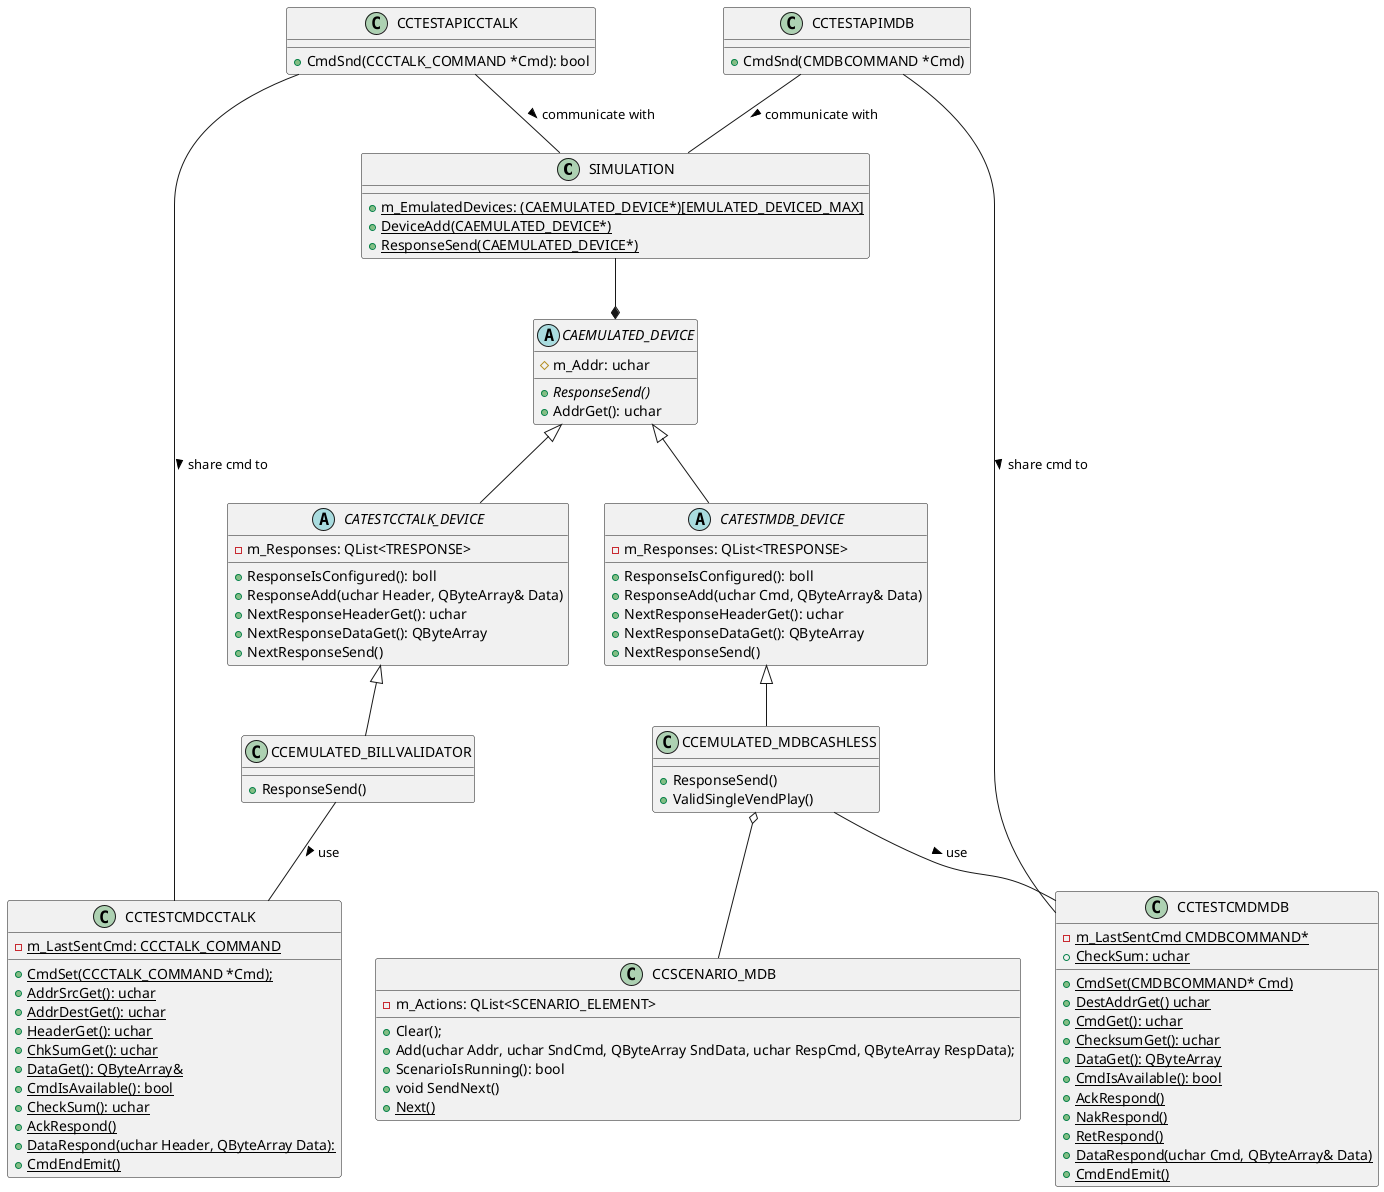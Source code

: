 @startuml

class SIMULATION {
  +{static} m_EmulatedDevices: (CAEMULATED_DEVICE*)[EMULATED_DEVICED_MAX]
  +{static} DeviceAdd(CAEMULATED_DEVICE*)
  +{static} ResponseSend(CAEMULATED_DEVICE*)
}

SIMULATION --* CAEMULATED_DEVICE

abstract class CAEMULATED_DEVICE {
  #m_Addr: uchar
  +{abstract} ResponseSend()
  +AddrGet(): uchar
}

CAEMULATED_DEVICE <|-- CATESTCCTALK_DEVICE
abstract class CATESTCCTALK_DEVICE {
  -m_Responses: QList<TRESPONSE>
  +ResponseIsConfigured(): boll
  +ResponseAdd(uchar Header, QByteArray& Data)
  +NextResponseHeaderGet(): uchar
  +NextResponseDataGet(): QByteArray
  +NextResponseSend()
}

CATESTCCTALK_DEVICE <|-- CCEMULATED_BILLVALIDATOR
class CCEMULATED_BILLVALIDATOR {
  +ResponseSend()
}

class CCTESTCMDCCTALK {
  -{static} m_LastSentCmd: CCCTALK_COMMAND
  +{static} CmdSet(CCCTALK_COMMAND *Cmd);
  +{static} AddrSrcGet(): uchar
  +{static} AddrDestGet(): uchar
  +{static} HeaderGet(): uchar
  +{static} ChkSumGet(): uchar
  +{static} DataGet(): QByteArray&
  +{static} CmdIsAvailable(): bool
  +{static} CheckSum(): uchar
  +{static} AckRespond()
  +{static} DataRespond(uchar Header, QByteArray Data):
  +{static} CmdEndEmit()
}
CCEMULATED_BILLVALIDATOR -- CCTESTCMDCCTALK : use >
CCTESTAPICCTALK -- CCTESTCMDCCTALK : share cmd to >
CCTESTAPICCTALK -- SIMULATION : communicate with >

class CCTESTAPICCTALK {
  +CmdSnd(CCCTALK_COMMAND *Cmd): bool
}

abstract class CATESTMDB_DEVICE {
  -m_Responses: QList<TRESPONSE>
  +ResponseIsConfigured(): boll
  +ResponseAdd(uchar Cmd, QByteArray& Data)
  +NextResponseHeaderGet(): uchar
  +NextResponseDataGet(): QByteArray
  +NextResponseSend()
}

CAEMULATED_DEVICE <|-- CATESTMDB_DEVICE
CATESTMDB_DEVICE <|-- CCEMULATED_MDBCASHLESS
CCEMULATED_MDBCASHLESS o-- CCSCENARIO_MDB

class CCEMULATED_MDBCASHLESS {
  +ResponseSend()
  +ValidSingleVendPlay()
}

CCEMULATED_MDBCASHLESS -- CCTESTCMDMDB : use >
CCTESTAPIMDB -- CCTESTCMDMDB : share cmd to >
CCTESTAPIMDB -- SIMULATION : communicate with >

class CCTESTCMDMDB {
  -{static} m_LastSentCmd CMDBCOMMAND*
  +{static} CmdSet(CMDBCOMMAND* Cmd)
  +{static} DestAddrGet() uchar
  +{static} CmdGet(): uchar
  +{static} ChecksumGet(): uchar
  +{static} DataGet(): QByteArray
  +{static} CmdIsAvailable(): bool
  +{static} CheckSum: uchar
  +{static} AckRespond()
  +{static} NakRespond()
  +{static} RetRespond()
  +{static} DataRespond(uchar Cmd, QByteArray& Data)
  +{static} CmdEndEmit()
}

class CCTESTAPIMDB {
  +CmdSnd(CMDBCOMMAND *Cmd)
}

class CCSCENARIO_MDB {
  -m_Actions: QList<SCENARIO_ELEMENT>
  +Clear();
  +Add(uchar Addr, uchar SndCmd, QByteArray SndData, uchar RespCmd, QByteArray RespData);
  +ScenarioIsRunning(): bool
  +void SendNext()
  +{static} Next()
}
@enduml
